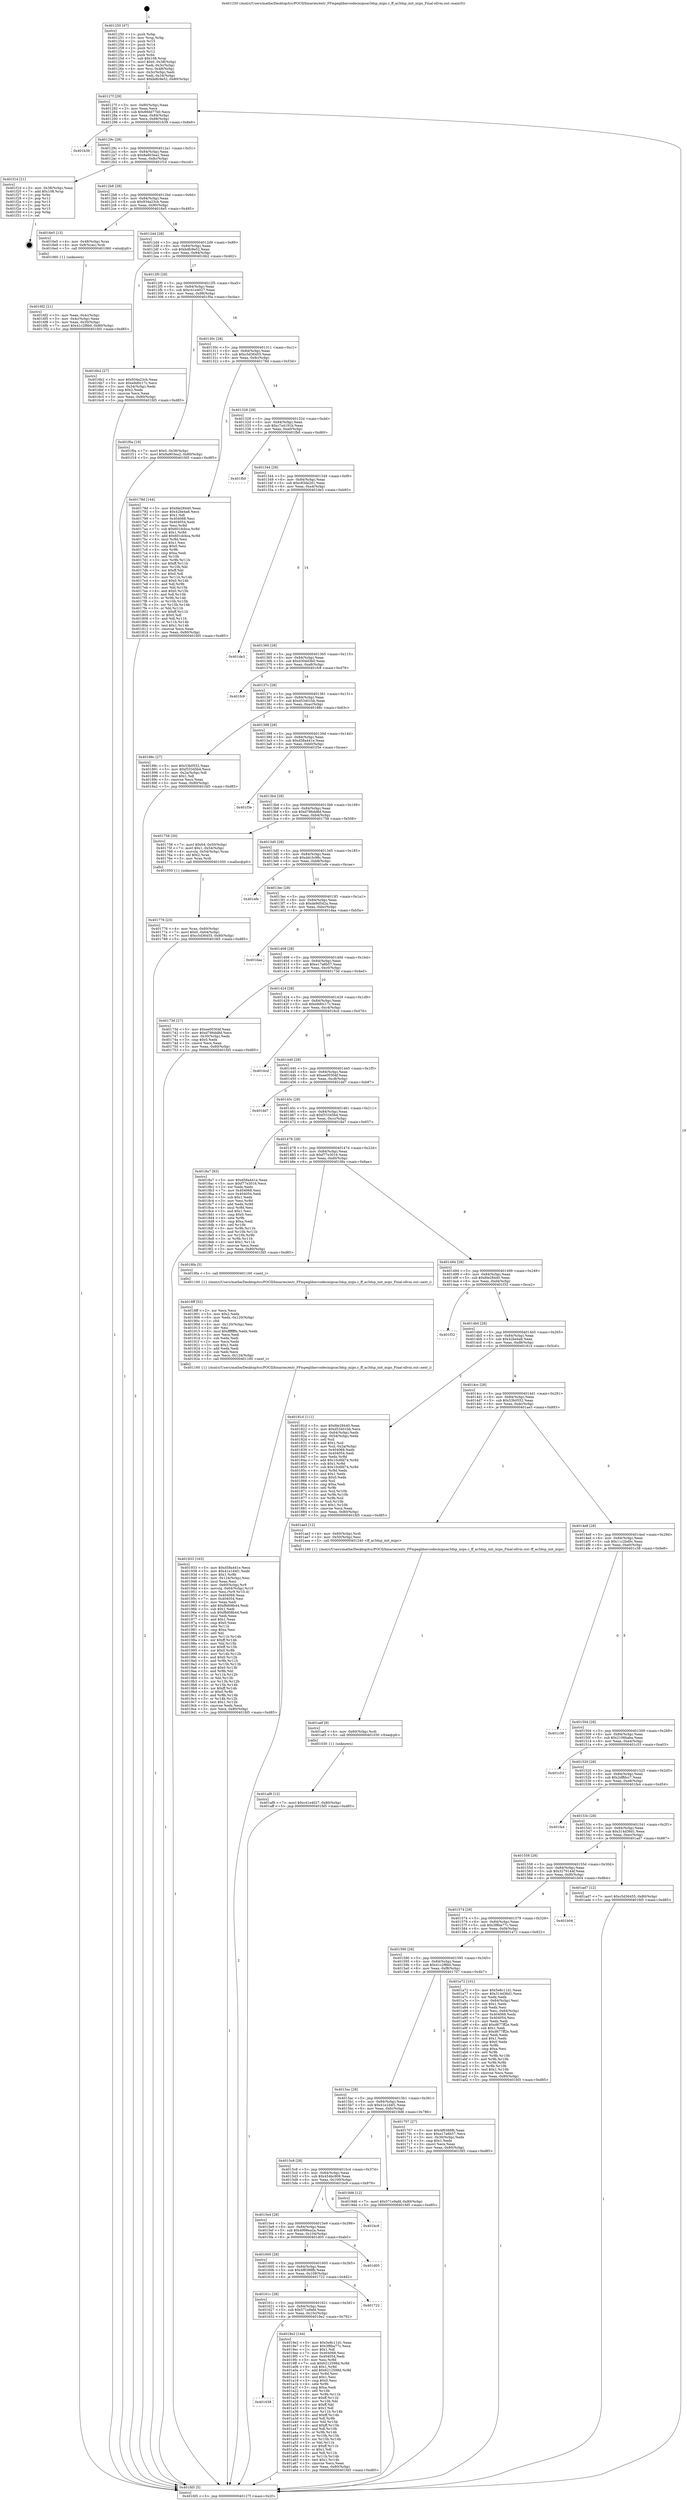 digraph "0x401250" {
  label = "0x401250 (/mnt/c/Users/mathe/Desktop/tcc/POCII/binaries/extr_FFmpeglibavcodecmipsac3dsp_mips.c_ff_ac3dsp_init_mips_Final-ollvm.out::main(0))"
  labelloc = "t"
  node[shape=record]

  Entry [label="",width=0.3,height=0.3,shape=circle,fillcolor=black,style=filled]
  "0x40127f" [label="{
     0x40127f [29]\l
     | [instrs]\l
     &nbsp;&nbsp;0x40127f \<+3\>: mov -0x80(%rbp),%eax\l
     &nbsp;&nbsp;0x401282 \<+2\>: mov %eax,%ecx\l
     &nbsp;&nbsp;0x401284 \<+6\>: sub $0x89dd77b0,%ecx\l
     &nbsp;&nbsp;0x40128a \<+6\>: mov %eax,-0x84(%rbp)\l
     &nbsp;&nbsp;0x401290 \<+6\>: mov %ecx,-0x88(%rbp)\l
     &nbsp;&nbsp;0x401296 \<+6\>: je 0000000000401b39 \<main+0x8e9\>\l
  }"]
  "0x401b39" [label="{
     0x401b39\l
  }", style=dashed]
  "0x40129c" [label="{
     0x40129c [28]\l
     | [instrs]\l
     &nbsp;&nbsp;0x40129c \<+5\>: jmp 00000000004012a1 \<main+0x51\>\l
     &nbsp;&nbsp;0x4012a1 \<+6\>: mov -0x84(%rbp),%eax\l
     &nbsp;&nbsp;0x4012a7 \<+5\>: sub $0x8a903ea2,%eax\l
     &nbsp;&nbsp;0x4012ac \<+6\>: mov %eax,-0x8c(%rbp)\l
     &nbsp;&nbsp;0x4012b2 \<+6\>: je 0000000000401f1d \<main+0xccd\>\l
  }"]
  Exit [label="",width=0.3,height=0.3,shape=circle,fillcolor=black,style=filled,peripheries=2]
  "0x401f1d" [label="{
     0x401f1d [21]\l
     | [instrs]\l
     &nbsp;&nbsp;0x401f1d \<+3\>: mov -0x38(%rbp),%eax\l
     &nbsp;&nbsp;0x401f20 \<+7\>: add $0x108,%rsp\l
     &nbsp;&nbsp;0x401f27 \<+1\>: pop %rbx\l
     &nbsp;&nbsp;0x401f28 \<+2\>: pop %r12\l
     &nbsp;&nbsp;0x401f2a \<+2\>: pop %r13\l
     &nbsp;&nbsp;0x401f2c \<+2\>: pop %r14\l
     &nbsp;&nbsp;0x401f2e \<+2\>: pop %r15\l
     &nbsp;&nbsp;0x401f30 \<+1\>: pop %rbp\l
     &nbsp;&nbsp;0x401f31 \<+1\>: ret\l
  }"]
  "0x4012b8" [label="{
     0x4012b8 [28]\l
     | [instrs]\l
     &nbsp;&nbsp;0x4012b8 \<+5\>: jmp 00000000004012bd \<main+0x6d\>\l
     &nbsp;&nbsp;0x4012bd \<+6\>: mov -0x84(%rbp),%eax\l
     &nbsp;&nbsp;0x4012c3 \<+5\>: sub $0x934a23cb,%eax\l
     &nbsp;&nbsp;0x4012c8 \<+6\>: mov %eax,-0x90(%rbp)\l
     &nbsp;&nbsp;0x4012ce \<+6\>: je 00000000004016e5 \<main+0x495\>\l
  }"]
  "0x401af8" [label="{
     0x401af8 [12]\l
     | [instrs]\l
     &nbsp;&nbsp;0x401af8 \<+7\>: movl $0xc41e4027,-0x80(%rbp)\l
     &nbsp;&nbsp;0x401aff \<+5\>: jmp 0000000000401fd5 \<main+0xd85\>\l
  }"]
  "0x4016e5" [label="{
     0x4016e5 [13]\l
     | [instrs]\l
     &nbsp;&nbsp;0x4016e5 \<+4\>: mov -0x48(%rbp),%rax\l
     &nbsp;&nbsp;0x4016e9 \<+4\>: mov 0x8(%rax),%rdi\l
     &nbsp;&nbsp;0x4016ed \<+5\>: call 0000000000401060 \<atoi@plt\>\l
     | [calls]\l
     &nbsp;&nbsp;0x401060 \{1\} (unknown)\l
  }"]
  "0x4012d4" [label="{
     0x4012d4 [28]\l
     | [instrs]\l
     &nbsp;&nbsp;0x4012d4 \<+5\>: jmp 00000000004012d9 \<main+0x89\>\l
     &nbsp;&nbsp;0x4012d9 \<+6\>: mov -0x84(%rbp),%eax\l
     &nbsp;&nbsp;0x4012df \<+5\>: sub $0xbdfc9e52,%eax\l
     &nbsp;&nbsp;0x4012e4 \<+6\>: mov %eax,-0x94(%rbp)\l
     &nbsp;&nbsp;0x4012ea \<+6\>: je 00000000004016b2 \<main+0x462\>\l
  }"]
  "0x401aef" [label="{
     0x401aef [9]\l
     | [instrs]\l
     &nbsp;&nbsp;0x401aef \<+4\>: mov -0x60(%rbp),%rdi\l
     &nbsp;&nbsp;0x401af3 \<+5\>: call 0000000000401030 \<free@plt\>\l
     | [calls]\l
     &nbsp;&nbsp;0x401030 \{1\} (unknown)\l
  }"]
  "0x4016b2" [label="{
     0x4016b2 [27]\l
     | [instrs]\l
     &nbsp;&nbsp;0x4016b2 \<+5\>: mov $0x934a23cb,%eax\l
     &nbsp;&nbsp;0x4016b7 \<+5\>: mov $0xe9d0c17c,%ecx\l
     &nbsp;&nbsp;0x4016bc \<+3\>: mov -0x34(%rbp),%edx\l
     &nbsp;&nbsp;0x4016bf \<+3\>: cmp $0x2,%edx\l
     &nbsp;&nbsp;0x4016c2 \<+3\>: cmovne %ecx,%eax\l
     &nbsp;&nbsp;0x4016c5 \<+3\>: mov %eax,-0x80(%rbp)\l
     &nbsp;&nbsp;0x4016c8 \<+5\>: jmp 0000000000401fd5 \<main+0xd85\>\l
  }"]
  "0x4012f0" [label="{
     0x4012f0 [28]\l
     | [instrs]\l
     &nbsp;&nbsp;0x4012f0 \<+5\>: jmp 00000000004012f5 \<main+0xa5\>\l
     &nbsp;&nbsp;0x4012f5 \<+6\>: mov -0x84(%rbp),%eax\l
     &nbsp;&nbsp;0x4012fb \<+5\>: sub $0xc41e4027,%eax\l
     &nbsp;&nbsp;0x401300 \<+6\>: mov %eax,-0x98(%rbp)\l
     &nbsp;&nbsp;0x401306 \<+6\>: je 0000000000401f0a \<main+0xcba\>\l
  }"]
  "0x401fd5" [label="{
     0x401fd5 [5]\l
     | [instrs]\l
     &nbsp;&nbsp;0x401fd5 \<+5\>: jmp 000000000040127f \<main+0x2f\>\l
  }"]
  "0x401250" [label="{
     0x401250 [47]\l
     | [instrs]\l
     &nbsp;&nbsp;0x401250 \<+1\>: push %rbp\l
     &nbsp;&nbsp;0x401251 \<+3\>: mov %rsp,%rbp\l
     &nbsp;&nbsp;0x401254 \<+2\>: push %r15\l
     &nbsp;&nbsp;0x401256 \<+2\>: push %r14\l
     &nbsp;&nbsp;0x401258 \<+2\>: push %r13\l
     &nbsp;&nbsp;0x40125a \<+2\>: push %r12\l
     &nbsp;&nbsp;0x40125c \<+1\>: push %rbx\l
     &nbsp;&nbsp;0x40125d \<+7\>: sub $0x108,%rsp\l
     &nbsp;&nbsp;0x401264 \<+7\>: movl $0x0,-0x38(%rbp)\l
     &nbsp;&nbsp;0x40126b \<+3\>: mov %edi,-0x3c(%rbp)\l
     &nbsp;&nbsp;0x40126e \<+4\>: mov %rsi,-0x48(%rbp)\l
     &nbsp;&nbsp;0x401272 \<+3\>: mov -0x3c(%rbp),%edi\l
     &nbsp;&nbsp;0x401275 \<+3\>: mov %edi,-0x34(%rbp)\l
     &nbsp;&nbsp;0x401278 \<+7\>: movl $0xbdfc9e52,-0x80(%rbp)\l
  }"]
  "0x4016f2" [label="{
     0x4016f2 [21]\l
     | [instrs]\l
     &nbsp;&nbsp;0x4016f2 \<+3\>: mov %eax,-0x4c(%rbp)\l
     &nbsp;&nbsp;0x4016f5 \<+3\>: mov -0x4c(%rbp),%eax\l
     &nbsp;&nbsp;0x4016f8 \<+3\>: mov %eax,-0x30(%rbp)\l
     &nbsp;&nbsp;0x4016fb \<+7\>: movl $0x41c2f8b0,-0x80(%rbp)\l
     &nbsp;&nbsp;0x401702 \<+5\>: jmp 0000000000401fd5 \<main+0xd85\>\l
  }"]
  "0x401638" [label="{
     0x401638\l
  }", style=dashed]
  "0x401f0a" [label="{
     0x401f0a [19]\l
     | [instrs]\l
     &nbsp;&nbsp;0x401f0a \<+7\>: movl $0x0,-0x38(%rbp)\l
     &nbsp;&nbsp;0x401f11 \<+7\>: movl $0x8a903ea2,-0x80(%rbp)\l
     &nbsp;&nbsp;0x401f18 \<+5\>: jmp 0000000000401fd5 \<main+0xd85\>\l
  }"]
  "0x40130c" [label="{
     0x40130c [28]\l
     | [instrs]\l
     &nbsp;&nbsp;0x40130c \<+5\>: jmp 0000000000401311 \<main+0xc1\>\l
     &nbsp;&nbsp;0x401311 \<+6\>: mov -0x84(%rbp),%eax\l
     &nbsp;&nbsp;0x401317 \<+5\>: sub $0xc5d36455,%eax\l
     &nbsp;&nbsp;0x40131c \<+6\>: mov %eax,-0x9c(%rbp)\l
     &nbsp;&nbsp;0x401322 \<+6\>: je 000000000040178d \<main+0x53d\>\l
  }"]
  "0x4019e2" [label="{
     0x4019e2 [144]\l
     | [instrs]\l
     &nbsp;&nbsp;0x4019e2 \<+5\>: mov $0x5e8c11d1,%eax\l
     &nbsp;&nbsp;0x4019e7 \<+5\>: mov $0x3f8ba77c,%ecx\l
     &nbsp;&nbsp;0x4019ec \<+2\>: mov $0x1,%dl\l
     &nbsp;&nbsp;0x4019ee \<+7\>: mov 0x404068,%esi\l
     &nbsp;&nbsp;0x4019f5 \<+7\>: mov 0x404054,%edi\l
     &nbsp;&nbsp;0x4019fc \<+3\>: mov %esi,%r8d\l
     &nbsp;&nbsp;0x4019ff \<+7\>: sub $0x6212598d,%r8d\l
     &nbsp;&nbsp;0x401a06 \<+4\>: sub $0x1,%r8d\l
     &nbsp;&nbsp;0x401a0a \<+7\>: add $0x6212598d,%r8d\l
     &nbsp;&nbsp;0x401a11 \<+4\>: imul %r8d,%esi\l
     &nbsp;&nbsp;0x401a15 \<+3\>: and $0x1,%esi\l
     &nbsp;&nbsp;0x401a18 \<+3\>: cmp $0x0,%esi\l
     &nbsp;&nbsp;0x401a1b \<+4\>: sete %r9b\l
     &nbsp;&nbsp;0x401a1f \<+3\>: cmp $0xa,%edi\l
     &nbsp;&nbsp;0x401a22 \<+4\>: setl %r10b\l
     &nbsp;&nbsp;0x401a26 \<+3\>: mov %r9b,%r11b\l
     &nbsp;&nbsp;0x401a29 \<+4\>: xor $0xff,%r11b\l
     &nbsp;&nbsp;0x401a2d \<+3\>: mov %r10b,%bl\l
     &nbsp;&nbsp;0x401a30 \<+3\>: xor $0xff,%bl\l
     &nbsp;&nbsp;0x401a33 \<+3\>: xor $0x1,%dl\l
     &nbsp;&nbsp;0x401a36 \<+3\>: mov %r11b,%r14b\l
     &nbsp;&nbsp;0x401a39 \<+4\>: and $0xff,%r14b\l
     &nbsp;&nbsp;0x401a3d \<+3\>: and %dl,%r9b\l
     &nbsp;&nbsp;0x401a40 \<+3\>: mov %bl,%r15b\l
     &nbsp;&nbsp;0x401a43 \<+4\>: and $0xff,%r15b\l
     &nbsp;&nbsp;0x401a47 \<+3\>: and %dl,%r10b\l
     &nbsp;&nbsp;0x401a4a \<+3\>: or %r9b,%r14b\l
     &nbsp;&nbsp;0x401a4d \<+3\>: or %r10b,%r15b\l
     &nbsp;&nbsp;0x401a50 \<+3\>: xor %r15b,%r14b\l
     &nbsp;&nbsp;0x401a53 \<+3\>: or %bl,%r11b\l
     &nbsp;&nbsp;0x401a56 \<+4\>: xor $0xff,%r11b\l
     &nbsp;&nbsp;0x401a5a \<+3\>: or $0x1,%dl\l
     &nbsp;&nbsp;0x401a5d \<+3\>: and %dl,%r11b\l
     &nbsp;&nbsp;0x401a60 \<+3\>: or %r11b,%r14b\l
     &nbsp;&nbsp;0x401a63 \<+4\>: test $0x1,%r14b\l
     &nbsp;&nbsp;0x401a67 \<+3\>: cmovne %ecx,%eax\l
     &nbsp;&nbsp;0x401a6a \<+3\>: mov %eax,-0x80(%rbp)\l
     &nbsp;&nbsp;0x401a6d \<+5\>: jmp 0000000000401fd5 \<main+0xd85\>\l
  }"]
  "0x40178d" [label="{
     0x40178d [144]\l
     | [instrs]\l
     &nbsp;&nbsp;0x40178d \<+5\>: mov $0xfde28440,%eax\l
     &nbsp;&nbsp;0x401792 \<+5\>: mov $0x42be4a8,%ecx\l
     &nbsp;&nbsp;0x401797 \<+2\>: mov $0x1,%dl\l
     &nbsp;&nbsp;0x401799 \<+7\>: mov 0x404068,%esi\l
     &nbsp;&nbsp;0x4017a0 \<+7\>: mov 0x404054,%edi\l
     &nbsp;&nbsp;0x4017a7 \<+3\>: mov %esi,%r8d\l
     &nbsp;&nbsp;0x4017aa \<+7\>: sub $0x601dcbca,%r8d\l
     &nbsp;&nbsp;0x4017b1 \<+4\>: sub $0x1,%r8d\l
     &nbsp;&nbsp;0x4017b5 \<+7\>: add $0x601dcbca,%r8d\l
     &nbsp;&nbsp;0x4017bc \<+4\>: imul %r8d,%esi\l
     &nbsp;&nbsp;0x4017c0 \<+3\>: and $0x1,%esi\l
     &nbsp;&nbsp;0x4017c3 \<+3\>: cmp $0x0,%esi\l
     &nbsp;&nbsp;0x4017c6 \<+4\>: sete %r9b\l
     &nbsp;&nbsp;0x4017ca \<+3\>: cmp $0xa,%edi\l
     &nbsp;&nbsp;0x4017cd \<+4\>: setl %r10b\l
     &nbsp;&nbsp;0x4017d1 \<+3\>: mov %r9b,%r11b\l
     &nbsp;&nbsp;0x4017d4 \<+4\>: xor $0xff,%r11b\l
     &nbsp;&nbsp;0x4017d8 \<+3\>: mov %r10b,%bl\l
     &nbsp;&nbsp;0x4017db \<+3\>: xor $0xff,%bl\l
     &nbsp;&nbsp;0x4017de \<+3\>: xor $0x0,%dl\l
     &nbsp;&nbsp;0x4017e1 \<+3\>: mov %r11b,%r14b\l
     &nbsp;&nbsp;0x4017e4 \<+4\>: and $0x0,%r14b\l
     &nbsp;&nbsp;0x4017e8 \<+3\>: and %dl,%r9b\l
     &nbsp;&nbsp;0x4017eb \<+3\>: mov %bl,%r15b\l
     &nbsp;&nbsp;0x4017ee \<+4\>: and $0x0,%r15b\l
     &nbsp;&nbsp;0x4017f2 \<+3\>: and %dl,%r10b\l
     &nbsp;&nbsp;0x4017f5 \<+3\>: or %r9b,%r14b\l
     &nbsp;&nbsp;0x4017f8 \<+3\>: or %r10b,%r15b\l
     &nbsp;&nbsp;0x4017fb \<+3\>: xor %r15b,%r14b\l
     &nbsp;&nbsp;0x4017fe \<+3\>: or %bl,%r11b\l
     &nbsp;&nbsp;0x401801 \<+4\>: xor $0xff,%r11b\l
     &nbsp;&nbsp;0x401805 \<+3\>: or $0x0,%dl\l
     &nbsp;&nbsp;0x401808 \<+3\>: and %dl,%r11b\l
     &nbsp;&nbsp;0x40180b \<+3\>: or %r11b,%r14b\l
     &nbsp;&nbsp;0x40180e \<+4\>: test $0x1,%r14b\l
     &nbsp;&nbsp;0x401812 \<+3\>: cmovne %ecx,%eax\l
     &nbsp;&nbsp;0x401815 \<+3\>: mov %eax,-0x80(%rbp)\l
     &nbsp;&nbsp;0x401818 \<+5\>: jmp 0000000000401fd5 \<main+0xd85\>\l
  }"]
  "0x401328" [label="{
     0x401328 [28]\l
     | [instrs]\l
     &nbsp;&nbsp;0x401328 \<+5\>: jmp 000000000040132d \<main+0xdd\>\l
     &nbsp;&nbsp;0x40132d \<+6\>: mov -0x84(%rbp),%eax\l
     &nbsp;&nbsp;0x401333 \<+5\>: sub $0xc7a4191b,%eax\l
     &nbsp;&nbsp;0x401338 \<+6\>: mov %eax,-0xa0(%rbp)\l
     &nbsp;&nbsp;0x40133e \<+6\>: je 0000000000401fb0 \<main+0xd60\>\l
  }"]
  "0x40161c" [label="{
     0x40161c [28]\l
     | [instrs]\l
     &nbsp;&nbsp;0x40161c \<+5\>: jmp 0000000000401621 \<main+0x3d1\>\l
     &nbsp;&nbsp;0x401621 \<+6\>: mov -0x84(%rbp),%eax\l
     &nbsp;&nbsp;0x401627 \<+5\>: sub $0x571e9afd,%eax\l
     &nbsp;&nbsp;0x40162c \<+6\>: mov %eax,-0x10c(%rbp)\l
     &nbsp;&nbsp;0x401632 \<+6\>: je 00000000004019e2 \<main+0x792\>\l
  }"]
  "0x401fb0" [label="{
     0x401fb0\l
  }", style=dashed]
  "0x401344" [label="{
     0x401344 [28]\l
     | [instrs]\l
     &nbsp;&nbsp;0x401344 \<+5\>: jmp 0000000000401349 \<main+0xf9\>\l
     &nbsp;&nbsp;0x401349 \<+6\>: mov -0x84(%rbp),%eax\l
     &nbsp;&nbsp;0x40134f \<+5\>: sub $0xc83da2d1,%eax\l
     &nbsp;&nbsp;0x401354 \<+6\>: mov %eax,-0xa4(%rbp)\l
     &nbsp;&nbsp;0x40135a \<+6\>: je 0000000000401de3 \<main+0xb93\>\l
  }"]
  "0x401722" [label="{
     0x401722\l
  }", style=dashed]
  "0x401de3" [label="{
     0x401de3\l
  }", style=dashed]
  "0x401360" [label="{
     0x401360 [28]\l
     | [instrs]\l
     &nbsp;&nbsp;0x401360 \<+5\>: jmp 0000000000401365 \<main+0x115\>\l
     &nbsp;&nbsp;0x401365 \<+6\>: mov -0x84(%rbp),%eax\l
     &nbsp;&nbsp;0x40136b \<+5\>: sub $0xd30dd3b0,%eax\l
     &nbsp;&nbsp;0x401370 \<+6\>: mov %eax,-0xa8(%rbp)\l
     &nbsp;&nbsp;0x401376 \<+6\>: je 0000000000401fc9 \<main+0xd79\>\l
  }"]
  "0x401600" [label="{
     0x401600 [28]\l
     | [instrs]\l
     &nbsp;&nbsp;0x401600 \<+5\>: jmp 0000000000401605 \<main+0x3b5\>\l
     &nbsp;&nbsp;0x401605 \<+6\>: mov -0x84(%rbp),%eax\l
     &nbsp;&nbsp;0x40160b \<+5\>: sub $0x4f8388fb,%eax\l
     &nbsp;&nbsp;0x401610 \<+6\>: mov %eax,-0x108(%rbp)\l
     &nbsp;&nbsp;0x401616 \<+6\>: je 0000000000401722 \<main+0x4d2\>\l
  }"]
  "0x401fc9" [label="{
     0x401fc9\l
  }", style=dashed]
  "0x40137c" [label="{
     0x40137c [28]\l
     | [instrs]\l
     &nbsp;&nbsp;0x40137c \<+5\>: jmp 0000000000401381 \<main+0x131\>\l
     &nbsp;&nbsp;0x401381 \<+6\>: mov -0x84(%rbp),%eax\l
     &nbsp;&nbsp;0x401387 \<+5\>: sub $0xd53401bb,%eax\l
     &nbsp;&nbsp;0x40138c \<+6\>: mov %eax,-0xac(%rbp)\l
     &nbsp;&nbsp;0x401392 \<+6\>: je 000000000040188c \<main+0x63c\>\l
  }"]
  "0x401d05" [label="{
     0x401d05\l
  }", style=dashed]
  "0x40188c" [label="{
     0x40188c [27]\l
     | [instrs]\l
     &nbsp;&nbsp;0x40188c \<+5\>: mov $0x53b0552,%eax\l
     &nbsp;&nbsp;0x401891 \<+5\>: mov $0xf33345b4,%ecx\l
     &nbsp;&nbsp;0x401896 \<+3\>: mov -0x2a(%rbp),%dl\l
     &nbsp;&nbsp;0x401899 \<+3\>: test $0x1,%dl\l
     &nbsp;&nbsp;0x40189c \<+3\>: cmovne %ecx,%eax\l
     &nbsp;&nbsp;0x40189f \<+3\>: mov %eax,-0x80(%rbp)\l
     &nbsp;&nbsp;0x4018a2 \<+5\>: jmp 0000000000401fd5 \<main+0xd85\>\l
  }"]
  "0x401398" [label="{
     0x401398 [28]\l
     | [instrs]\l
     &nbsp;&nbsp;0x401398 \<+5\>: jmp 000000000040139d \<main+0x14d\>\l
     &nbsp;&nbsp;0x40139d \<+6\>: mov -0x84(%rbp),%eax\l
     &nbsp;&nbsp;0x4013a3 \<+5\>: sub $0xd58a441e,%eax\l
     &nbsp;&nbsp;0x4013a8 \<+6\>: mov %eax,-0xb0(%rbp)\l
     &nbsp;&nbsp;0x4013ae \<+6\>: je 0000000000401f3e \<main+0xcee\>\l
  }"]
  "0x4015e4" [label="{
     0x4015e4 [28]\l
     | [instrs]\l
     &nbsp;&nbsp;0x4015e4 \<+5\>: jmp 00000000004015e9 \<main+0x399\>\l
     &nbsp;&nbsp;0x4015e9 \<+6\>: mov -0x84(%rbp),%eax\l
     &nbsp;&nbsp;0x4015ef \<+5\>: sub $0x4998ea2a,%eax\l
     &nbsp;&nbsp;0x4015f4 \<+6\>: mov %eax,-0x104(%rbp)\l
     &nbsp;&nbsp;0x4015fa \<+6\>: je 0000000000401d05 \<main+0xab5\>\l
  }"]
  "0x401f3e" [label="{
     0x401f3e\l
  }", style=dashed]
  "0x4013b4" [label="{
     0x4013b4 [28]\l
     | [instrs]\l
     &nbsp;&nbsp;0x4013b4 \<+5\>: jmp 00000000004013b9 \<main+0x169\>\l
     &nbsp;&nbsp;0x4013b9 \<+6\>: mov -0x84(%rbp),%eax\l
     &nbsp;&nbsp;0x4013bf \<+5\>: sub $0xd786dd8d,%eax\l
     &nbsp;&nbsp;0x4013c4 \<+6\>: mov %eax,-0xb4(%rbp)\l
     &nbsp;&nbsp;0x4013ca \<+6\>: je 0000000000401758 \<main+0x508\>\l
  }"]
  "0x401bc9" [label="{
     0x401bc9\l
  }", style=dashed]
  "0x401758" [label="{
     0x401758 [30]\l
     | [instrs]\l
     &nbsp;&nbsp;0x401758 \<+7\>: movl $0x64,-0x50(%rbp)\l
     &nbsp;&nbsp;0x40175f \<+7\>: movl $0x1,-0x54(%rbp)\l
     &nbsp;&nbsp;0x401766 \<+4\>: movslq -0x54(%rbp),%rax\l
     &nbsp;&nbsp;0x40176a \<+4\>: shl $0x2,%rax\l
     &nbsp;&nbsp;0x40176e \<+3\>: mov %rax,%rdi\l
     &nbsp;&nbsp;0x401771 \<+5\>: call 0000000000401050 \<malloc@plt\>\l
     | [calls]\l
     &nbsp;&nbsp;0x401050 \{1\} (unknown)\l
  }"]
  "0x4013d0" [label="{
     0x4013d0 [28]\l
     | [instrs]\l
     &nbsp;&nbsp;0x4013d0 \<+5\>: jmp 00000000004013d5 \<main+0x185\>\l
     &nbsp;&nbsp;0x4013d5 \<+6\>: mov -0x84(%rbp),%eax\l
     &nbsp;&nbsp;0x4013db \<+5\>: sub $0xddc3c98c,%eax\l
     &nbsp;&nbsp;0x4013e0 \<+6\>: mov %eax,-0xb8(%rbp)\l
     &nbsp;&nbsp;0x4013e6 \<+6\>: je 0000000000401efe \<main+0xcae\>\l
  }"]
  "0x4015c8" [label="{
     0x4015c8 [28]\l
     | [instrs]\l
     &nbsp;&nbsp;0x4015c8 \<+5\>: jmp 00000000004015cd \<main+0x37d\>\l
     &nbsp;&nbsp;0x4015cd \<+6\>: mov -0x84(%rbp),%eax\l
     &nbsp;&nbsp;0x4015d3 \<+5\>: sub $0x454bc909,%eax\l
     &nbsp;&nbsp;0x4015d8 \<+6\>: mov %eax,-0x100(%rbp)\l
     &nbsp;&nbsp;0x4015de \<+6\>: je 0000000000401bc9 \<main+0x979\>\l
  }"]
  "0x401efe" [label="{
     0x401efe\l
  }", style=dashed]
  "0x4013ec" [label="{
     0x4013ec [28]\l
     | [instrs]\l
     &nbsp;&nbsp;0x4013ec \<+5\>: jmp 00000000004013f1 \<main+0x1a1\>\l
     &nbsp;&nbsp;0x4013f1 \<+6\>: mov -0x84(%rbp),%eax\l
     &nbsp;&nbsp;0x4013f7 \<+5\>: sub $0xde9d542a,%eax\l
     &nbsp;&nbsp;0x4013fc \<+6\>: mov %eax,-0xbc(%rbp)\l
     &nbsp;&nbsp;0x401402 \<+6\>: je 0000000000401daa \<main+0xb5a\>\l
  }"]
  "0x4019d6" [label="{
     0x4019d6 [12]\l
     | [instrs]\l
     &nbsp;&nbsp;0x4019d6 \<+7\>: movl $0x571e9afd,-0x80(%rbp)\l
     &nbsp;&nbsp;0x4019dd \<+5\>: jmp 0000000000401fd5 \<main+0xd85\>\l
  }"]
  "0x401daa" [label="{
     0x401daa\l
  }", style=dashed]
  "0x401408" [label="{
     0x401408 [28]\l
     | [instrs]\l
     &nbsp;&nbsp;0x401408 \<+5\>: jmp 000000000040140d \<main+0x1bd\>\l
     &nbsp;&nbsp;0x40140d \<+6\>: mov -0x84(%rbp),%eax\l
     &nbsp;&nbsp;0x401413 \<+5\>: sub $0xe17a6b57,%eax\l
     &nbsp;&nbsp;0x401418 \<+6\>: mov %eax,-0xc0(%rbp)\l
     &nbsp;&nbsp;0x40141e \<+6\>: je 000000000040173d \<main+0x4ed\>\l
  }"]
  "0x401933" [label="{
     0x401933 [163]\l
     | [instrs]\l
     &nbsp;&nbsp;0x401933 \<+5\>: mov $0xd58a441e,%ecx\l
     &nbsp;&nbsp;0x401938 \<+5\>: mov $0x41e1d4f1,%edx\l
     &nbsp;&nbsp;0x40193d \<+3\>: mov $0x1,%r8b\l
     &nbsp;&nbsp;0x401940 \<+6\>: mov -0x124(%rbp),%esi\l
     &nbsp;&nbsp;0x401946 \<+3\>: imul %eax,%esi\l
     &nbsp;&nbsp;0x401949 \<+4\>: mov -0x60(%rbp),%r9\l
     &nbsp;&nbsp;0x40194d \<+4\>: movslq -0x64(%rbp),%r10\l
     &nbsp;&nbsp;0x401951 \<+4\>: mov %esi,(%r9,%r10,4)\l
     &nbsp;&nbsp;0x401955 \<+7\>: mov 0x404068,%eax\l
     &nbsp;&nbsp;0x40195c \<+7\>: mov 0x404054,%esi\l
     &nbsp;&nbsp;0x401963 \<+2\>: mov %eax,%edi\l
     &nbsp;&nbsp;0x401965 \<+6\>: add $0xf8d08b44,%edi\l
     &nbsp;&nbsp;0x40196b \<+3\>: sub $0x1,%edi\l
     &nbsp;&nbsp;0x40196e \<+6\>: sub $0xf8d08b44,%edi\l
     &nbsp;&nbsp;0x401974 \<+3\>: imul %edi,%eax\l
     &nbsp;&nbsp;0x401977 \<+3\>: and $0x1,%eax\l
     &nbsp;&nbsp;0x40197a \<+3\>: cmp $0x0,%eax\l
     &nbsp;&nbsp;0x40197d \<+4\>: sete %r11b\l
     &nbsp;&nbsp;0x401981 \<+3\>: cmp $0xa,%esi\l
     &nbsp;&nbsp;0x401984 \<+3\>: setl %bl\l
     &nbsp;&nbsp;0x401987 \<+3\>: mov %r11b,%r14b\l
     &nbsp;&nbsp;0x40198a \<+4\>: xor $0xff,%r14b\l
     &nbsp;&nbsp;0x40198e \<+3\>: mov %bl,%r15b\l
     &nbsp;&nbsp;0x401991 \<+4\>: xor $0xff,%r15b\l
     &nbsp;&nbsp;0x401995 \<+4\>: xor $0x0,%r8b\l
     &nbsp;&nbsp;0x401999 \<+3\>: mov %r14b,%r12b\l
     &nbsp;&nbsp;0x40199c \<+4\>: and $0x0,%r12b\l
     &nbsp;&nbsp;0x4019a0 \<+3\>: and %r8b,%r11b\l
     &nbsp;&nbsp;0x4019a3 \<+3\>: mov %r15b,%r13b\l
     &nbsp;&nbsp;0x4019a6 \<+4\>: and $0x0,%r13b\l
     &nbsp;&nbsp;0x4019aa \<+3\>: and %r8b,%bl\l
     &nbsp;&nbsp;0x4019ad \<+3\>: or %r11b,%r12b\l
     &nbsp;&nbsp;0x4019b0 \<+3\>: or %bl,%r13b\l
     &nbsp;&nbsp;0x4019b3 \<+3\>: xor %r13b,%r12b\l
     &nbsp;&nbsp;0x4019b6 \<+3\>: or %r15b,%r14b\l
     &nbsp;&nbsp;0x4019b9 \<+4\>: xor $0xff,%r14b\l
     &nbsp;&nbsp;0x4019bd \<+4\>: or $0x0,%r8b\l
     &nbsp;&nbsp;0x4019c1 \<+3\>: and %r8b,%r14b\l
     &nbsp;&nbsp;0x4019c4 \<+3\>: or %r14b,%r12b\l
     &nbsp;&nbsp;0x4019c7 \<+4\>: test $0x1,%r12b\l
     &nbsp;&nbsp;0x4019cb \<+3\>: cmovne %edx,%ecx\l
     &nbsp;&nbsp;0x4019ce \<+3\>: mov %ecx,-0x80(%rbp)\l
     &nbsp;&nbsp;0x4019d1 \<+5\>: jmp 0000000000401fd5 \<main+0xd85\>\l
  }"]
  "0x40173d" [label="{
     0x40173d [27]\l
     | [instrs]\l
     &nbsp;&nbsp;0x40173d \<+5\>: mov $0xee00304f,%eax\l
     &nbsp;&nbsp;0x401742 \<+5\>: mov $0xd786dd8d,%ecx\l
     &nbsp;&nbsp;0x401747 \<+3\>: mov -0x30(%rbp),%edx\l
     &nbsp;&nbsp;0x40174a \<+3\>: cmp $0x0,%edx\l
     &nbsp;&nbsp;0x40174d \<+3\>: cmove %ecx,%eax\l
     &nbsp;&nbsp;0x401750 \<+3\>: mov %eax,-0x80(%rbp)\l
     &nbsp;&nbsp;0x401753 \<+5\>: jmp 0000000000401fd5 \<main+0xd85\>\l
  }"]
  "0x401424" [label="{
     0x401424 [28]\l
     | [instrs]\l
     &nbsp;&nbsp;0x401424 \<+5\>: jmp 0000000000401429 \<main+0x1d9\>\l
     &nbsp;&nbsp;0x401429 \<+6\>: mov -0x84(%rbp),%eax\l
     &nbsp;&nbsp;0x40142f \<+5\>: sub $0xe9d0c17c,%eax\l
     &nbsp;&nbsp;0x401434 \<+6\>: mov %eax,-0xc4(%rbp)\l
     &nbsp;&nbsp;0x40143a \<+6\>: je 00000000004016cd \<main+0x47d\>\l
  }"]
  "0x4018ff" [label="{
     0x4018ff [52]\l
     | [instrs]\l
     &nbsp;&nbsp;0x4018ff \<+2\>: xor %ecx,%ecx\l
     &nbsp;&nbsp;0x401901 \<+5\>: mov $0x2,%edx\l
     &nbsp;&nbsp;0x401906 \<+6\>: mov %edx,-0x120(%rbp)\l
     &nbsp;&nbsp;0x40190c \<+1\>: cltd\l
     &nbsp;&nbsp;0x40190d \<+6\>: mov -0x120(%rbp),%esi\l
     &nbsp;&nbsp;0x401913 \<+2\>: idiv %esi\l
     &nbsp;&nbsp;0x401915 \<+6\>: imul $0xfffffffe,%edx,%edx\l
     &nbsp;&nbsp;0x40191b \<+2\>: mov %ecx,%edi\l
     &nbsp;&nbsp;0x40191d \<+2\>: sub %edx,%edi\l
     &nbsp;&nbsp;0x40191f \<+2\>: mov %ecx,%edx\l
     &nbsp;&nbsp;0x401921 \<+3\>: sub $0x1,%edx\l
     &nbsp;&nbsp;0x401924 \<+2\>: add %edx,%edi\l
     &nbsp;&nbsp;0x401926 \<+2\>: sub %edi,%ecx\l
     &nbsp;&nbsp;0x401928 \<+6\>: mov %ecx,-0x124(%rbp)\l
     &nbsp;&nbsp;0x40192e \<+5\>: call 0000000000401160 \<next_i\>\l
     | [calls]\l
     &nbsp;&nbsp;0x401160 \{1\} (/mnt/c/Users/mathe/Desktop/tcc/POCII/binaries/extr_FFmpeglibavcodecmipsac3dsp_mips.c_ff_ac3dsp_init_mips_Final-ollvm.out::next_i)\l
  }"]
  "0x4016cd" [label="{
     0x4016cd\l
  }", style=dashed]
  "0x401440" [label="{
     0x401440 [28]\l
     | [instrs]\l
     &nbsp;&nbsp;0x401440 \<+5\>: jmp 0000000000401445 \<main+0x1f5\>\l
     &nbsp;&nbsp;0x401445 \<+6\>: mov -0x84(%rbp),%eax\l
     &nbsp;&nbsp;0x40144b \<+5\>: sub $0xee00304f,%eax\l
     &nbsp;&nbsp;0x401450 \<+6\>: mov %eax,-0xc8(%rbp)\l
     &nbsp;&nbsp;0x401456 \<+6\>: je 0000000000401dd7 \<main+0xb87\>\l
  }"]
  "0x401776" [label="{
     0x401776 [23]\l
     | [instrs]\l
     &nbsp;&nbsp;0x401776 \<+4\>: mov %rax,-0x60(%rbp)\l
     &nbsp;&nbsp;0x40177a \<+7\>: movl $0x0,-0x64(%rbp)\l
     &nbsp;&nbsp;0x401781 \<+7\>: movl $0xc5d36455,-0x80(%rbp)\l
     &nbsp;&nbsp;0x401788 \<+5\>: jmp 0000000000401fd5 \<main+0xd85\>\l
  }"]
  "0x401dd7" [label="{
     0x401dd7\l
  }", style=dashed]
  "0x40145c" [label="{
     0x40145c [28]\l
     | [instrs]\l
     &nbsp;&nbsp;0x40145c \<+5\>: jmp 0000000000401461 \<main+0x211\>\l
     &nbsp;&nbsp;0x401461 \<+6\>: mov -0x84(%rbp),%eax\l
     &nbsp;&nbsp;0x401467 \<+5\>: sub $0xf33345b4,%eax\l
     &nbsp;&nbsp;0x40146c \<+6\>: mov %eax,-0xcc(%rbp)\l
     &nbsp;&nbsp;0x401472 \<+6\>: je 00000000004018a7 \<main+0x657\>\l
  }"]
  "0x4015ac" [label="{
     0x4015ac [28]\l
     | [instrs]\l
     &nbsp;&nbsp;0x4015ac \<+5\>: jmp 00000000004015b1 \<main+0x361\>\l
     &nbsp;&nbsp;0x4015b1 \<+6\>: mov -0x84(%rbp),%eax\l
     &nbsp;&nbsp;0x4015b7 \<+5\>: sub $0x41e1d4f1,%eax\l
     &nbsp;&nbsp;0x4015bc \<+6\>: mov %eax,-0xfc(%rbp)\l
     &nbsp;&nbsp;0x4015c2 \<+6\>: je 00000000004019d6 \<main+0x786\>\l
  }"]
  "0x4018a7" [label="{
     0x4018a7 [83]\l
     | [instrs]\l
     &nbsp;&nbsp;0x4018a7 \<+5\>: mov $0xd58a441e,%eax\l
     &nbsp;&nbsp;0x4018ac \<+5\>: mov $0xf77e3016,%ecx\l
     &nbsp;&nbsp;0x4018b1 \<+2\>: xor %edx,%edx\l
     &nbsp;&nbsp;0x4018b3 \<+7\>: mov 0x404068,%esi\l
     &nbsp;&nbsp;0x4018ba \<+7\>: mov 0x404054,%edi\l
     &nbsp;&nbsp;0x4018c1 \<+3\>: sub $0x1,%edx\l
     &nbsp;&nbsp;0x4018c4 \<+3\>: mov %esi,%r8d\l
     &nbsp;&nbsp;0x4018c7 \<+3\>: add %edx,%r8d\l
     &nbsp;&nbsp;0x4018ca \<+4\>: imul %r8d,%esi\l
     &nbsp;&nbsp;0x4018ce \<+3\>: and $0x1,%esi\l
     &nbsp;&nbsp;0x4018d1 \<+3\>: cmp $0x0,%esi\l
     &nbsp;&nbsp;0x4018d4 \<+4\>: sete %r9b\l
     &nbsp;&nbsp;0x4018d8 \<+3\>: cmp $0xa,%edi\l
     &nbsp;&nbsp;0x4018db \<+4\>: setl %r10b\l
     &nbsp;&nbsp;0x4018df \<+3\>: mov %r9b,%r11b\l
     &nbsp;&nbsp;0x4018e2 \<+3\>: and %r10b,%r11b\l
     &nbsp;&nbsp;0x4018e5 \<+3\>: xor %r10b,%r9b\l
     &nbsp;&nbsp;0x4018e8 \<+3\>: or %r9b,%r11b\l
     &nbsp;&nbsp;0x4018eb \<+4\>: test $0x1,%r11b\l
     &nbsp;&nbsp;0x4018ef \<+3\>: cmovne %ecx,%eax\l
     &nbsp;&nbsp;0x4018f2 \<+3\>: mov %eax,-0x80(%rbp)\l
     &nbsp;&nbsp;0x4018f5 \<+5\>: jmp 0000000000401fd5 \<main+0xd85\>\l
  }"]
  "0x401478" [label="{
     0x401478 [28]\l
     | [instrs]\l
     &nbsp;&nbsp;0x401478 \<+5\>: jmp 000000000040147d \<main+0x22d\>\l
     &nbsp;&nbsp;0x40147d \<+6\>: mov -0x84(%rbp),%eax\l
     &nbsp;&nbsp;0x401483 \<+5\>: sub $0xf77e3016,%eax\l
     &nbsp;&nbsp;0x401488 \<+6\>: mov %eax,-0xd0(%rbp)\l
     &nbsp;&nbsp;0x40148e \<+6\>: je 00000000004018fa \<main+0x6aa\>\l
  }"]
  "0x401707" [label="{
     0x401707 [27]\l
     | [instrs]\l
     &nbsp;&nbsp;0x401707 \<+5\>: mov $0x4f8388fb,%eax\l
     &nbsp;&nbsp;0x40170c \<+5\>: mov $0xe17a6b57,%ecx\l
     &nbsp;&nbsp;0x401711 \<+3\>: mov -0x30(%rbp),%edx\l
     &nbsp;&nbsp;0x401714 \<+3\>: cmp $0x1,%edx\l
     &nbsp;&nbsp;0x401717 \<+3\>: cmovl %ecx,%eax\l
     &nbsp;&nbsp;0x40171a \<+3\>: mov %eax,-0x80(%rbp)\l
     &nbsp;&nbsp;0x40171d \<+5\>: jmp 0000000000401fd5 \<main+0xd85\>\l
  }"]
  "0x4018fa" [label="{
     0x4018fa [5]\l
     | [instrs]\l
     &nbsp;&nbsp;0x4018fa \<+5\>: call 0000000000401160 \<next_i\>\l
     | [calls]\l
     &nbsp;&nbsp;0x401160 \{1\} (/mnt/c/Users/mathe/Desktop/tcc/POCII/binaries/extr_FFmpeglibavcodecmipsac3dsp_mips.c_ff_ac3dsp_init_mips_Final-ollvm.out::next_i)\l
  }"]
  "0x401494" [label="{
     0x401494 [28]\l
     | [instrs]\l
     &nbsp;&nbsp;0x401494 \<+5\>: jmp 0000000000401499 \<main+0x249\>\l
     &nbsp;&nbsp;0x401499 \<+6\>: mov -0x84(%rbp),%eax\l
     &nbsp;&nbsp;0x40149f \<+5\>: sub $0xfde28440,%eax\l
     &nbsp;&nbsp;0x4014a4 \<+6\>: mov %eax,-0xd4(%rbp)\l
     &nbsp;&nbsp;0x4014aa \<+6\>: je 0000000000401f32 \<main+0xce2\>\l
  }"]
  "0x401590" [label="{
     0x401590 [28]\l
     | [instrs]\l
     &nbsp;&nbsp;0x401590 \<+5\>: jmp 0000000000401595 \<main+0x345\>\l
     &nbsp;&nbsp;0x401595 \<+6\>: mov -0x84(%rbp),%eax\l
     &nbsp;&nbsp;0x40159b \<+5\>: sub $0x41c2f8b0,%eax\l
     &nbsp;&nbsp;0x4015a0 \<+6\>: mov %eax,-0xf8(%rbp)\l
     &nbsp;&nbsp;0x4015a6 \<+6\>: je 0000000000401707 \<main+0x4b7\>\l
  }"]
  "0x401f32" [label="{
     0x401f32\l
  }", style=dashed]
  "0x4014b0" [label="{
     0x4014b0 [28]\l
     | [instrs]\l
     &nbsp;&nbsp;0x4014b0 \<+5\>: jmp 00000000004014b5 \<main+0x265\>\l
     &nbsp;&nbsp;0x4014b5 \<+6\>: mov -0x84(%rbp),%eax\l
     &nbsp;&nbsp;0x4014bb \<+5\>: sub $0x42be4a8,%eax\l
     &nbsp;&nbsp;0x4014c0 \<+6\>: mov %eax,-0xd8(%rbp)\l
     &nbsp;&nbsp;0x4014c6 \<+6\>: je 000000000040181d \<main+0x5cd\>\l
  }"]
  "0x401a72" [label="{
     0x401a72 [101]\l
     | [instrs]\l
     &nbsp;&nbsp;0x401a72 \<+5\>: mov $0x5e8c11d1,%eax\l
     &nbsp;&nbsp;0x401a77 \<+5\>: mov $0x314d36d1,%ecx\l
     &nbsp;&nbsp;0x401a7c \<+2\>: xor %edx,%edx\l
     &nbsp;&nbsp;0x401a7e \<+3\>: mov -0x64(%rbp),%esi\l
     &nbsp;&nbsp;0x401a81 \<+3\>: sub $0x1,%edx\l
     &nbsp;&nbsp;0x401a84 \<+2\>: sub %edx,%esi\l
     &nbsp;&nbsp;0x401a86 \<+3\>: mov %esi,-0x64(%rbp)\l
     &nbsp;&nbsp;0x401a89 \<+7\>: mov 0x404068,%edx\l
     &nbsp;&nbsp;0x401a90 \<+7\>: mov 0x404054,%esi\l
     &nbsp;&nbsp;0x401a97 \<+2\>: mov %edx,%edi\l
     &nbsp;&nbsp;0x401a99 \<+6\>: add $0xd677ff2e,%edi\l
     &nbsp;&nbsp;0x401a9f \<+3\>: sub $0x1,%edi\l
     &nbsp;&nbsp;0x401aa2 \<+6\>: sub $0xd677ff2e,%edi\l
     &nbsp;&nbsp;0x401aa8 \<+3\>: imul %edi,%edx\l
     &nbsp;&nbsp;0x401aab \<+3\>: and $0x1,%edx\l
     &nbsp;&nbsp;0x401aae \<+3\>: cmp $0x0,%edx\l
     &nbsp;&nbsp;0x401ab1 \<+4\>: sete %r8b\l
     &nbsp;&nbsp;0x401ab5 \<+3\>: cmp $0xa,%esi\l
     &nbsp;&nbsp;0x401ab8 \<+4\>: setl %r9b\l
     &nbsp;&nbsp;0x401abc \<+3\>: mov %r8b,%r10b\l
     &nbsp;&nbsp;0x401abf \<+3\>: and %r9b,%r10b\l
     &nbsp;&nbsp;0x401ac2 \<+3\>: xor %r9b,%r8b\l
     &nbsp;&nbsp;0x401ac5 \<+3\>: or %r8b,%r10b\l
     &nbsp;&nbsp;0x401ac8 \<+4\>: test $0x1,%r10b\l
     &nbsp;&nbsp;0x401acc \<+3\>: cmovne %ecx,%eax\l
     &nbsp;&nbsp;0x401acf \<+3\>: mov %eax,-0x80(%rbp)\l
     &nbsp;&nbsp;0x401ad2 \<+5\>: jmp 0000000000401fd5 \<main+0xd85\>\l
  }"]
  "0x40181d" [label="{
     0x40181d [111]\l
     | [instrs]\l
     &nbsp;&nbsp;0x40181d \<+5\>: mov $0xfde28440,%eax\l
     &nbsp;&nbsp;0x401822 \<+5\>: mov $0xd53401bb,%ecx\l
     &nbsp;&nbsp;0x401827 \<+3\>: mov -0x64(%rbp),%edx\l
     &nbsp;&nbsp;0x40182a \<+3\>: cmp -0x54(%rbp),%edx\l
     &nbsp;&nbsp;0x40182d \<+4\>: setl %sil\l
     &nbsp;&nbsp;0x401831 \<+4\>: and $0x1,%sil\l
     &nbsp;&nbsp;0x401835 \<+4\>: mov %sil,-0x2a(%rbp)\l
     &nbsp;&nbsp;0x401839 \<+7\>: mov 0x404068,%edx\l
     &nbsp;&nbsp;0x401840 \<+7\>: mov 0x404054,%edi\l
     &nbsp;&nbsp;0x401847 \<+3\>: mov %edx,%r8d\l
     &nbsp;&nbsp;0x40184a \<+7\>: add $0x10c6fd74,%r8d\l
     &nbsp;&nbsp;0x401851 \<+4\>: sub $0x1,%r8d\l
     &nbsp;&nbsp;0x401855 \<+7\>: sub $0x10c6fd74,%r8d\l
     &nbsp;&nbsp;0x40185c \<+4\>: imul %r8d,%edx\l
     &nbsp;&nbsp;0x401860 \<+3\>: and $0x1,%edx\l
     &nbsp;&nbsp;0x401863 \<+3\>: cmp $0x0,%edx\l
     &nbsp;&nbsp;0x401866 \<+4\>: sete %sil\l
     &nbsp;&nbsp;0x40186a \<+3\>: cmp $0xa,%edi\l
     &nbsp;&nbsp;0x40186d \<+4\>: setl %r9b\l
     &nbsp;&nbsp;0x401871 \<+3\>: mov %sil,%r10b\l
     &nbsp;&nbsp;0x401874 \<+3\>: and %r9b,%r10b\l
     &nbsp;&nbsp;0x401877 \<+3\>: xor %r9b,%sil\l
     &nbsp;&nbsp;0x40187a \<+3\>: or %sil,%r10b\l
     &nbsp;&nbsp;0x40187d \<+4\>: test $0x1,%r10b\l
     &nbsp;&nbsp;0x401881 \<+3\>: cmovne %ecx,%eax\l
     &nbsp;&nbsp;0x401884 \<+3\>: mov %eax,-0x80(%rbp)\l
     &nbsp;&nbsp;0x401887 \<+5\>: jmp 0000000000401fd5 \<main+0xd85\>\l
  }"]
  "0x4014cc" [label="{
     0x4014cc [28]\l
     | [instrs]\l
     &nbsp;&nbsp;0x4014cc \<+5\>: jmp 00000000004014d1 \<main+0x281\>\l
     &nbsp;&nbsp;0x4014d1 \<+6\>: mov -0x84(%rbp),%eax\l
     &nbsp;&nbsp;0x4014d7 \<+5\>: sub $0x53b0552,%eax\l
     &nbsp;&nbsp;0x4014dc \<+6\>: mov %eax,-0xdc(%rbp)\l
     &nbsp;&nbsp;0x4014e2 \<+6\>: je 0000000000401ae3 \<main+0x893\>\l
  }"]
  "0x401574" [label="{
     0x401574 [28]\l
     | [instrs]\l
     &nbsp;&nbsp;0x401574 \<+5\>: jmp 0000000000401579 \<main+0x329\>\l
     &nbsp;&nbsp;0x401579 \<+6\>: mov -0x84(%rbp),%eax\l
     &nbsp;&nbsp;0x40157f \<+5\>: sub $0x3f8ba77c,%eax\l
     &nbsp;&nbsp;0x401584 \<+6\>: mov %eax,-0xf4(%rbp)\l
     &nbsp;&nbsp;0x40158a \<+6\>: je 0000000000401a72 \<main+0x822\>\l
  }"]
  "0x401ae3" [label="{
     0x401ae3 [12]\l
     | [instrs]\l
     &nbsp;&nbsp;0x401ae3 \<+4\>: mov -0x60(%rbp),%rdi\l
     &nbsp;&nbsp;0x401ae7 \<+3\>: mov -0x50(%rbp),%esi\l
     &nbsp;&nbsp;0x401aea \<+5\>: call 0000000000401240 \<ff_ac3dsp_init_mips\>\l
     | [calls]\l
     &nbsp;&nbsp;0x401240 \{1\} (/mnt/c/Users/mathe/Desktop/tcc/POCII/binaries/extr_FFmpeglibavcodecmipsac3dsp_mips.c_ff_ac3dsp_init_mips_Final-ollvm.out::ff_ac3dsp_init_mips)\l
  }"]
  "0x4014e8" [label="{
     0x4014e8 [28]\l
     | [instrs]\l
     &nbsp;&nbsp;0x4014e8 \<+5\>: jmp 00000000004014ed \<main+0x29d\>\l
     &nbsp;&nbsp;0x4014ed \<+6\>: mov -0x84(%rbp),%eax\l
     &nbsp;&nbsp;0x4014f3 \<+5\>: sub $0x11c2bd0c,%eax\l
     &nbsp;&nbsp;0x4014f8 \<+6\>: mov %eax,-0xe0(%rbp)\l
     &nbsp;&nbsp;0x4014fe \<+6\>: je 0000000000401c38 \<main+0x9e8\>\l
  }"]
  "0x401b04" [label="{
     0x401b04\l
  }", style=dashed]
  "0x401c38" [label="{
     0x401c38\l
  }", style=dashed]
  "0x401504" [label="{
     0x401504 [28]\l
     | [instrs]\l
     &nbsp;&nbsp;0x401504 \<+5\>: jmp 0000000000401509 \<main+0x2b9\>\l
     &nbsp;&nbsp;0x401509 \<+6\>: mov -0x84(%rbp),%eax\l
     &nbsp;&nbsp;0x40150f \<+5\>: sub $0x2106baba,%eax\l
     &nbsp;&nbsp;0x401514 \<+6\>: mov %eax,-0xe4(%rbp)\l
     &nbsp;&nbsp;0x40151a \<+6\>: je 0000000000401c53 \<main+0xa03\>\l
  }"]
  "0x401558" [label="{
     0x401558 [28]\l
     | [instrs]\l
     &nbsp;&nbsp;0x401558 \<+5\>: jmp 000000000040155d \<main+0x30d\>\l
     &nbsp;&nbsp;0x40155d \<+6\>: mov -0x84(%rbp),%eax\l
     &nbsp;&nbsp;0x401563 \<+5\>: sub $0x3279144f,%eax\l
     &nbsp;&nbsp;0x401568 \<+6\>: mov %eax,-0xf0(%rbp)\l
     &nbsp;&nbsp;0x40156e \<+6\>: je 0000000000401b04 \<main+0x8b4\>\l
  }"]
  "0x401c53" [label="{
     0x401c53\l
  }", style=dashed]
  "0x401520" [label="{
     0x401520 [28]\l
     | [instrs]\l
     &nbsp;&nbsp;0x401520 \<+5\>: jmp 0000000000401525 \<main+0x2d5\>\l
     &nbsp;&nbsp;0x401525 \<+6\>: mov -0x84(%rbp),%eax\l
     &nbsp;&nbsp;0x40152b \<+5\>: sub $0x2dffdcc7,%eax\l
     &nbsp;&nbsp;0x401530 \<+6\>: mov %eax,-0xe8(%rbp)\l
     &nbsp;&nbsp;0x401536 \<+6\>: je 0000000000401fa4 \<main+0xd54\>\l
  }"]
  "0x401ad7" [label="{
     0x401ad7 [12]\l
     | [instrs]\l
     &nbsp;&nbsp;0x401ad7 \<+7\>: movl $0xc5d36455,-0x80(%rbp)\l
     &nbsp;&nbsp;0x401ade \<+5\>: jmp 0000000000401fd5 \<main+0xd85\>\l
  }"]
  "0x401fa4" [label="{
     0x401fa4\l
  }", style=dashed]
  "0x40153c" [label="{
     0x40153c [28]\l
     | [instrs]\l
     &nbsp;&nbsp;0x40153c \<+5\>: jmp 0000000000401541 \<main+0x2f1\>\l
     &nbsp;&nbsp;0x401541 \<+6\>: mov -0x84(%rbp),%eax\l
     &nbsp;&nbsp;0x401547 \<+5\>: sub $0x314d36d1,%eax\l
     &nbsp;&nbsp;0x40154c \<+6\>: mov %eax,-0xec(%rbp)\l
     &nbsp;&nbsp;0x401552 \<+6\>: je 0000000000401ad7 \<main+0x887\>\l
  }"]
  Entry -> "0x401250" [label=" 1"]
  "0x40127f" -> "0x401b39" [label=" 0"]
  "0x40127f" -> "0x40129c" [label=" 20"]
  "0x401f1d" -> Exit [label=" 1"]
  "0x40129c" -> "0x401f1d" [label=" 1"]
  "0x40129c" -> "0x4012b8" [label=" 19"]
  "0x401f0a" -> "0x401fd5" [label=" 1"]
  "0x4012b8" -> "0x4016e5" [label=" 1"]
  "0x4012b8" -> "0x4012d4" [label=" 18"]
  "0x401af8" -> "0x401fd5" [label=" 1"]
  "0x4012d4" -> "0x4016b2" [label=" 1"]
  "0x4012d4" -> "0x4012f0" [label=" 17"]
  "0x4016b2" -> "0x401fd5" [label=" 1"]
  "0x401250" -> "0x40127f" [label=" 1"]
  "0x401fd5" -> "0x40127f" [label=" 19"]
  "0x4016e5" -> "0x4016f2" [label=" 1"]
  "0x4016f2" -> "0x401fd5" [label=" 1"]
  "0x401aef" -> "0x401af8" [label=" 1"]
  "0x4012f0" -> "0x401f0a" [label=" 1"]
  "0x4012f0" -> "0x40130c" [label=" 16"]
  "0x401ae3" -> "0x401aef" [label=" 1"]
  "0x40130c" -> "0x40178d" [label=" 2"]
  "0x40130c" -> "0x401328" [label=" 14"]
  "0x401ad7" -> "0x401fd5" [label=" 1"]
  "0x401328" -> "0x401fb0" [label=" 0"]
  "0x401328" -> "0x401344" [label=" 14"]
  "0x4019e2" -> "0x401fd5" [label=" 1"]
  "0x401344" -> "0x401de3" [label=" 0"]
  "0x401344" -> "0x401360" [label=" 14"]
  "0x40161c" -> "0x401638" [label=" 0"]
  "0x401360" -> "0x401fc9" [label=" 0"]
  "0x401360" -> "0x40137c" [label=" 14"]
  "0x401a72" -> "0x401fd5" [label=" 1"]
  "0x40137c" -> "0x40188c" [label=" 2"]
  "0x40137c" -> "0x401398" [label=" 12"]
  "0x401600" -> "0x40161c" [label=" 1"]
  "0x401398" -> "0x401f3e" [label=" 0"]
  "0x401398" -> "0x4013b4" [label=" 12"]
  "0x40161c" -> "0x4019e2" [label=" 1"]
  "0x4013b4" -> "0x401758" [label=" 1"]
  "0x4013b4" -> "0x4013d0" [label=" 11"]
  "0x4015e4" -> "0x401600" [label=" 1"]
  "0x4013d0" -> "0x401efe" [label=" 0"]
  "0x4013d0" -> "0x4013ec" [label=" 11"]
  "0x401600" -> "0x401722" [label=" 0"]
  "0x4013ec" -> "0x401daa" [label=" 0"]
  "0x4013ec" -> "0x401408" [label=" 11"]
  "0x4015c8" -> "0x4015e4" [label=" 1"]
  "0x401408" -> "0x40173d" [label=" 1"]
  "0x401408" -> "0x401424" [label=" 10"]
  "0x4015e4" -> "0x401d05" [label=" 0"]
  "0x401424" -> "0x4016cd" [label=" 0"]
  "0x401424" -> "0x401440" [label=" 10"]
  "0x4019d6" -> "0x401fd5" [label=" 1"]
  "0x401440" -> "0x401dd7" [label=" 0"]
  "0x401440" -> "0x40145c" [label=" 10"]
  "0x4015ac" -> "0x4015c8" [label=" 1"]
  "0x40145c" -> "0x4018a7" [label=" 1"]
  "0x40145c" -> "0x401478" [label=" 9"]
  "0x4015ac" -> "0x4019d6" [label=" 1"]
  "0x401478" -> "0x4018fa" [label=" 1"]
  "0x401478" -> "0x401494" [label=" 8"]
  "0x4015c8" -> "0x401bc9" [label=" 0"]
  "0x401494" -> "0x401f32" [label=" 0"]
  "0x401494" -> "0x4014b0" [label=" 8"]
  "0x4018ff" -> "0x401933" [label=" 1"]
  "0x4014b0" -> "0x40181d" [label=" 2"]
  "0x4014b0" -> "0x4014cc" [label=" 6"]
  "0x4018fa" -> "0x4018ff" [label=" 1"]
  "0x4014cc" -> "0x401ae3" [label=" 1"]
  "0x4014cc" -> "0x4014e8" [label=" 5"]
  "0x40188c" -> "0x401fd5" [label=" 2"]
  "0x4014e8" -> "0x401c38" [label=" 0"]
  "0x4014e8" -> "0x401504" [label=" 5"]
  "0x40181d" -> "0x401fd5" [label=" 2"]
  "0x401504" -> "0x401c53" [label=" 0"]
  "0x401504" -> "0x401520" [label=" 5"]
  "0x401776" -> "0x401fd5" [label=" 1"]
  "0x401520" -> "0x401fa4" [label=" 0"]
  "0x401520" -> "0x40153c" [label=" 5"]
  "0x401758" -> "0x401776" [label=" 1"]
  "0x40153c" -> "0x401ad7" [label=" 1"]
  "0x40153c" -> "0x401558" [label=" 4"]
  "0x40178d" -> "0x401fd5" [label=" 2"]
  "0x401558" -> "0x401b04" [label=" 0"]
  "0x401558" -> "0x401574" [label=" 4"]
  "0x4018a7" -> "0x401fd5" [label=" 1"]
  "0x401574" -> "0x401a72" [label=" 1"]
  "0x401574" -> "0x401590" [label=" 3"]
  "0x401933" -> "0x401fd5" [label=" 1"]
  "0x401590" -> "0x401707" [label=" 1"]
  "0x401590" -> "0x4015ac" [label=" 2"]
  "0x401707" -> "0x401fd5" [label=" 1"]
  "0x40173d" -> "0x401fd5" [label=" 1"]
}
